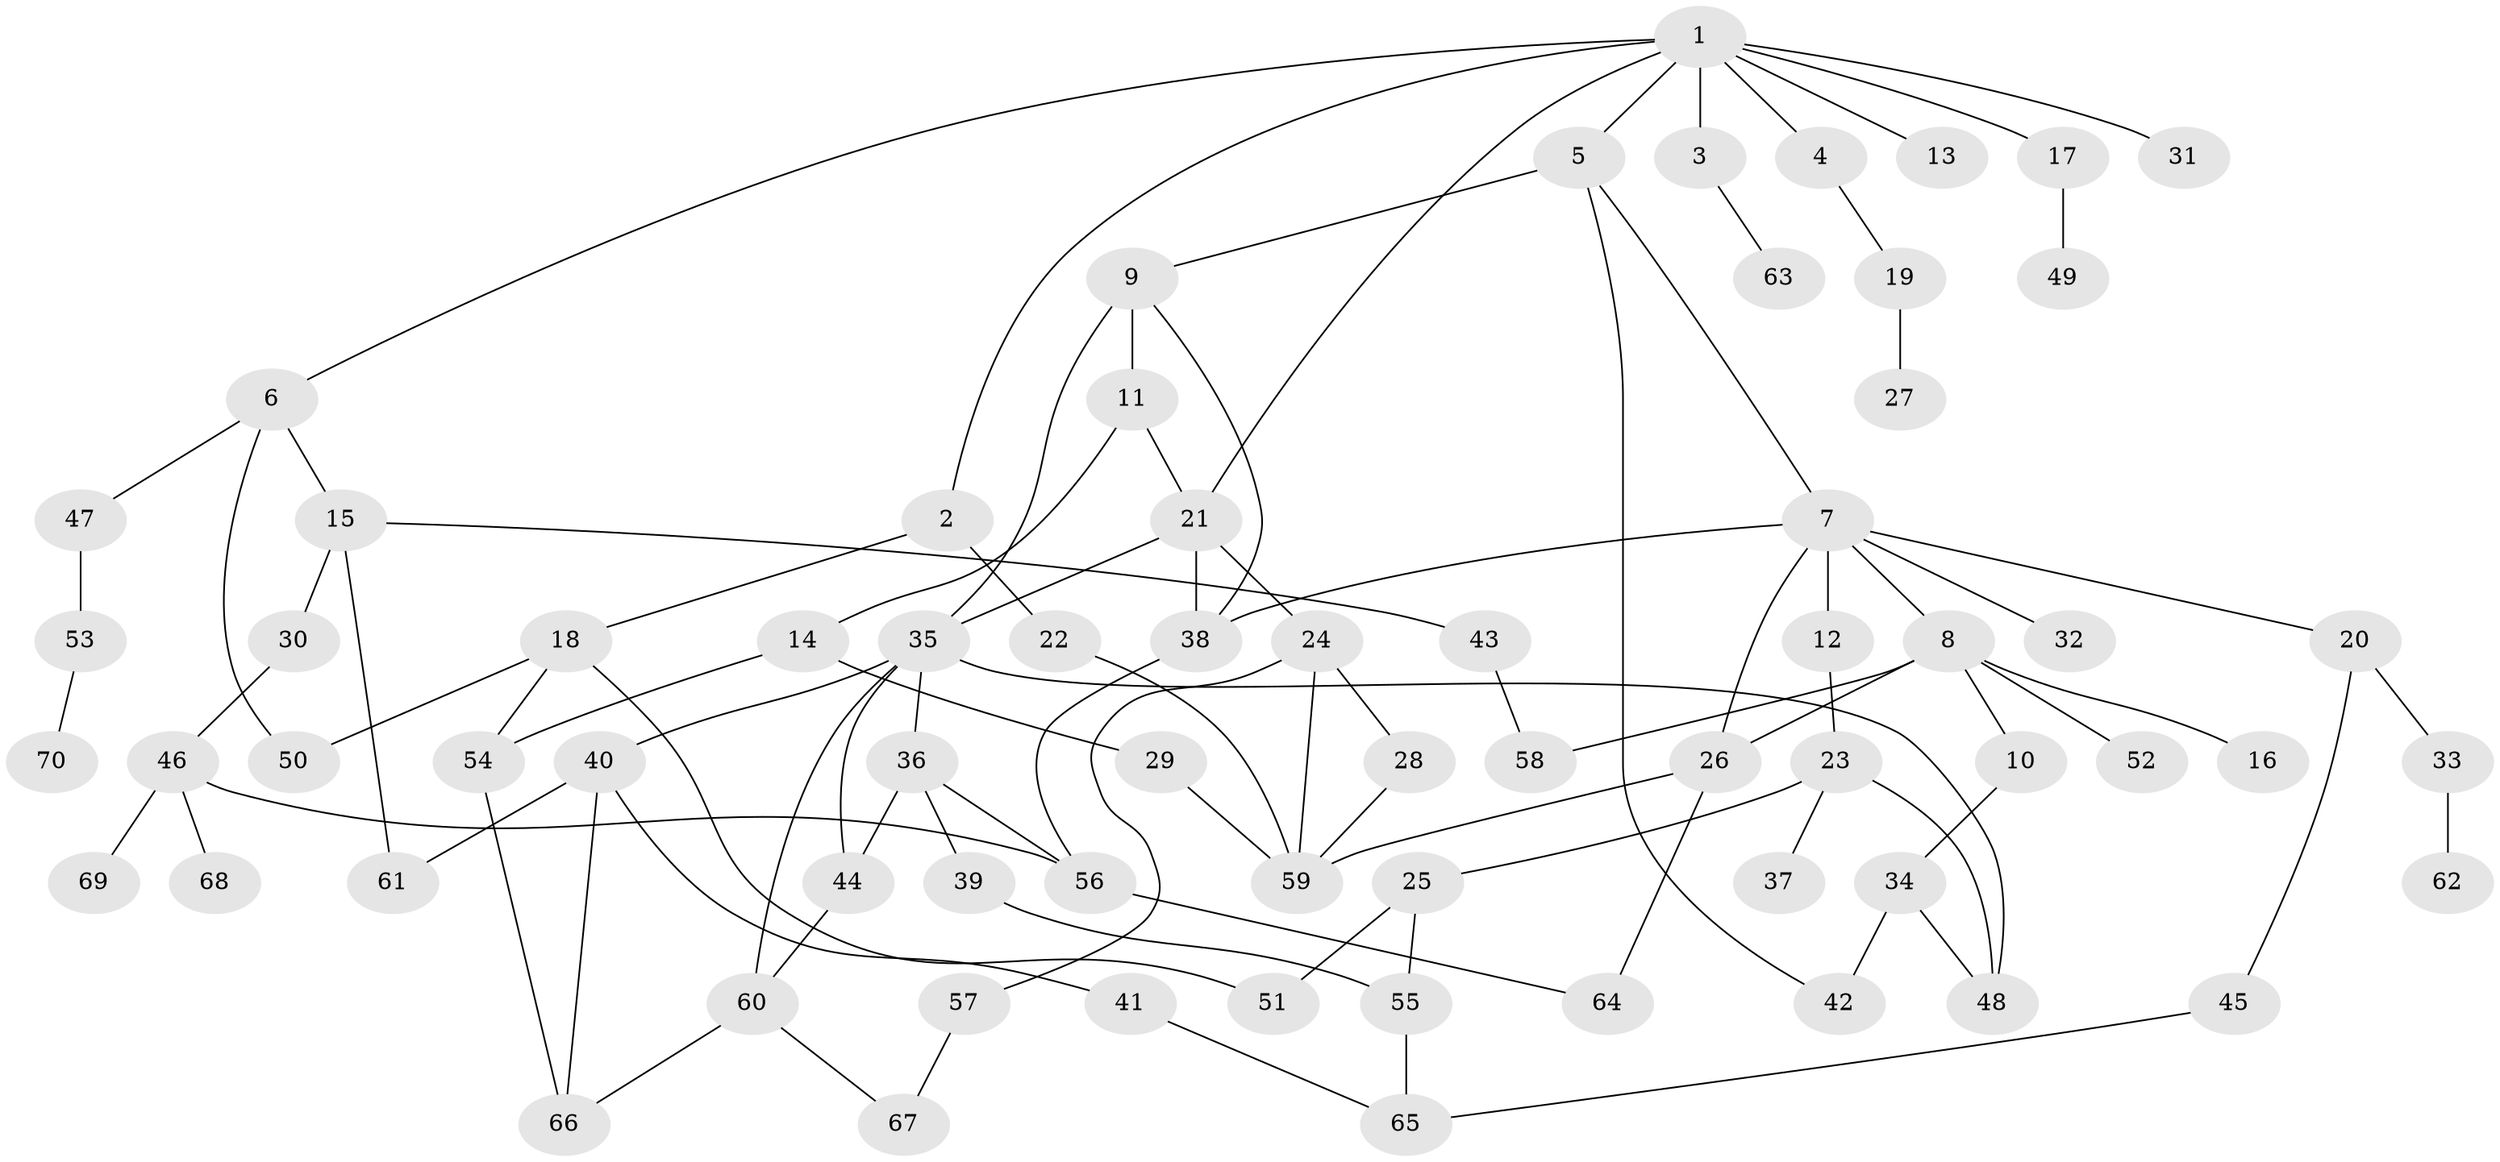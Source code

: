// Generated by graph-tools (version 1.1) at 2025/49/03/09/25 03:49:26]
// undirected, 70 vertices, 97 edges
graph export_dot {
graph [start="1"]
  node [color=gray90,style=filled];
  1;
  2;
  3;
  4;
  5;
  6;
  7;
  8;
  9;
  10;
  11;
  12;
  13;
  14;
  15;
  16;
  17;
  18;
  19;
  20;
  21;
  22;
  23;
  24;
  25;
  26;
  27;
  28;
  29;
  30;
  31;
  32;
  33;
  34;
  35;
  36;
  37;
  38;
  39;
  40;
  41;
  42;
  43;
  44;
  45;
  46;
  47;
  48;
  49;
  50;
  51;
  52;
  53;
  54;
  55;
  56;
  57;
  58;
  59;
  60;
  61;
  62;
  63;
  64;
  65;
  66;
  67;
  68;
  69;
  70;
  1 -- 2;
  1 -- 3;
  1 -- 4;
  1 -- 5;
  1 -- 6;
  1 -- 13;
  1 -- 17;
  1 -- 31;
  1 -- 21;
  2 -- 18;
  2 -- 22;
  3 -- 63;
  4 -- 19;
  5 -- 7;
  5 -- 9;
  5 -- 42;
  6 -- 15;
  6 -- 47;
  6 -- 50;
  7 -- 8;
  7 -- 12;
  7 -- 20;
  7 -- 26;
  7 -- 32;
  7 -- 38;
  8 -- 10;
  8 -- 16;
  8 -- 52;
  8 -- 26;
  8 -- 58;
  9 -- 11;
  9 -- 35;
  9 -- 38;
  10 -- 34;
  11 -- 14;
  11 -- 21;
  12 -- 23;
  14 -- 29;
  14 -- 54;
  15 -- 30;
  15 -- 43;
  15 -- 61;
  17 -- 49;
  18 -- 50;
  18 -- 54;
  18 -- 51;
  19 -- 27;
  20 -- 33;
  20 -- 45;
  21 -- 24;
  21 -- 38;
  21 -- 35;
  22 -- 59;
  23 -- 25;
  23 -- 37;
  23 -- 48;
  24 -- 28;
  24 -- 57;
  24 -- 59;
  25 -- 51;
  25 -- 55;
  26 -- 64;
  26 -- 59;
  28 -- 59;
  29 -- 59;
  30 -- 46;
  33 -- 62;
  34 -- 42;
  34 -- 48;
  35 -- 36;
  35 -- 40;
  35 -- 60;
  35 -- 48;
  35 -- 44;
  36 -- 39;
  36 -- 44;
  36 -- 56;
  38 -- 56;
  39 -- 55;
  40 -- 41;
  40 -- 66;
  40 -- 61;
  41 -- 65;
  43 -- 58;
  44 -- 60;
  45 -- 65;
  46 -- 68;
  46 -- 69;
  46 -- 56;
  47 -- 53;
  53 -- 70;
  54 -- 66;
  55 -- 65;
  56 -- 64;
  57 -- 67;
  60 -- 66;
  60 -- 67;
}
